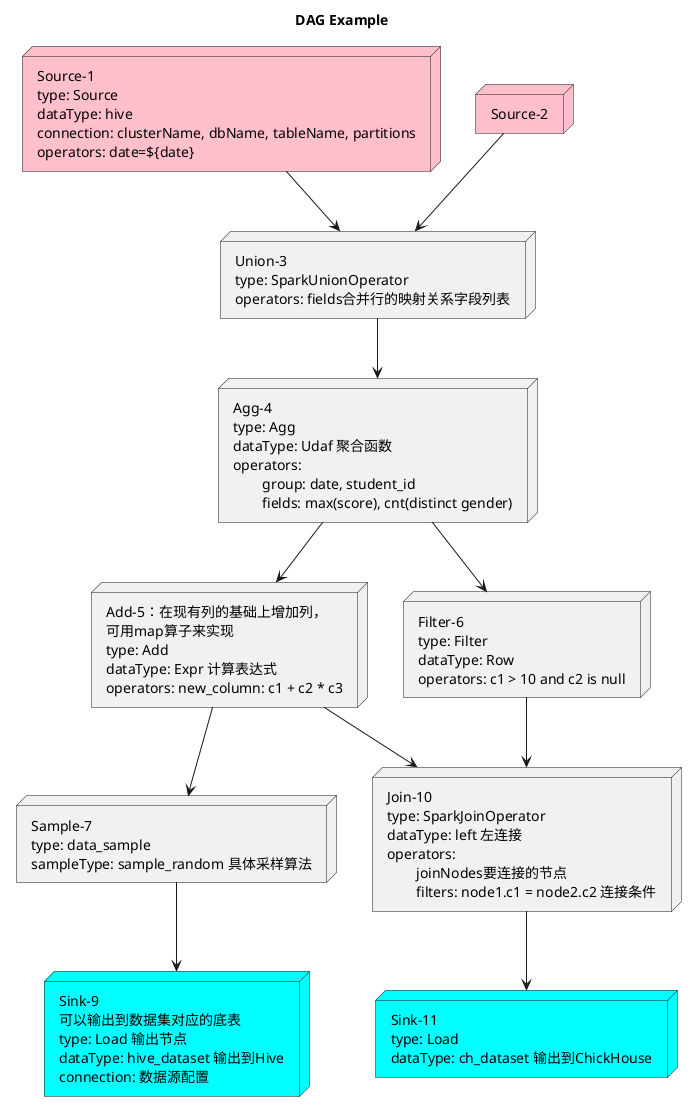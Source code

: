 @startuml

title: DAG Example

node "Source-1\n\
type: Source\n\
dataType: hive\n\
connection: clusterName, dbName, tableName, partitions\n\
operators: date=${date}" as source1 #pink

node "Source-2" as source2 #pink

node "Union-3\n\
type: SparkUnionOperator\n\
operators: fields合并行的映射关系字段列表\
" as union
source1 -down-> union
source2 -down-> union

node "Agg-4\n\
type: Agg\n\
dataType: Udaf 聚合函数\n\
operators:\n\
        group: date, student_id\n\
        fields: max(score), cnt(distinct gender)\
" as agg
union -down-> agg

node "Add-5：在现有列的基础上增加列，\n\
可用map算子来实现\n\
type: Add\n\
dataType: Expr 计算表达式\n\
operators: new_column: c1 + c2 * c3" as add
agg -down-> add

node "Filter-6\n\
type: Filter\n\
dataType: Row\n\
operators: c1 > 10 and c2 is null" as filter
agg -down-> filter

node "Sample-7\n\
type: data_sample\n\
sampleType: sample_random 具体采样算法" as sample
add -down-> sample

node "Sink-9\n\
可以输出到数据集对应的底表\n\
type: Load 输出节点\n\
dataType: hive_dataset 输出到Hive\n\
connection: 数据源配置" as sink1 #cyan
sample -down-> sink1

node "Join-10\n\
type: SparkJoinOperator\n\
dataType: left 左连接\n\
operators:\n\
        joinNodes要连接的节点\n\
        filters: node1.c1 = node2.c2 连接条件" as join
add -down-> join
filter -down-> join

node "Sink-11\n\
type: Load\n\
dataType: ch_dataset 输出到ChickHouse" as sink2 #cyan
join -down-> sink2

@enduml